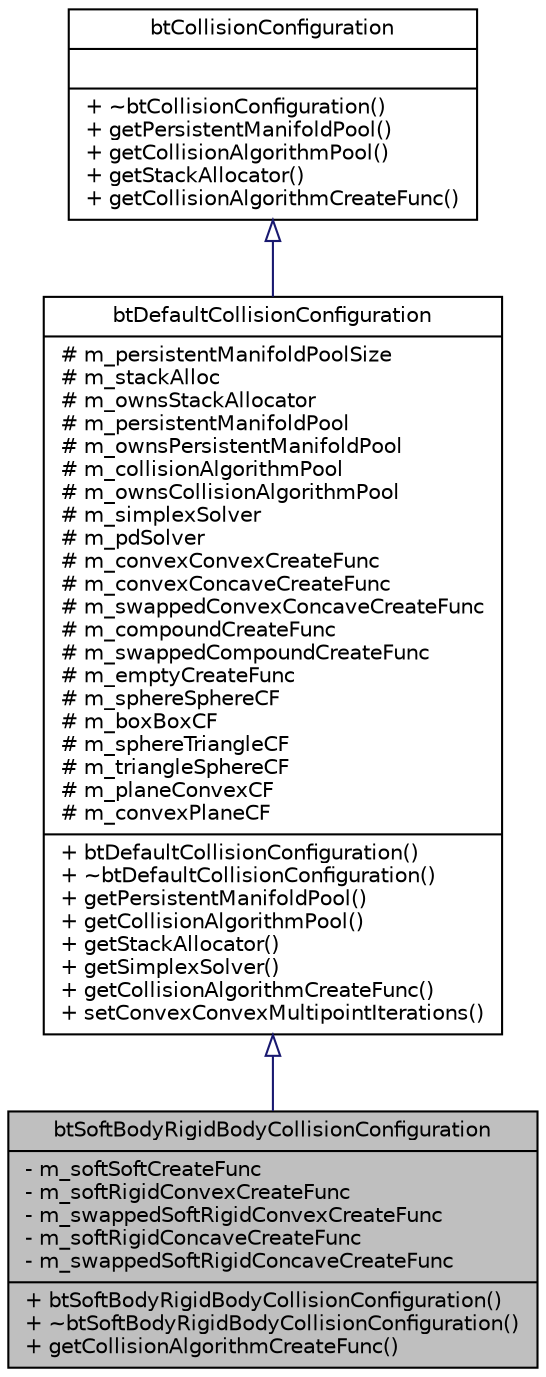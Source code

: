 digraph G
{
  edge [fontname="Helvetica",fontsize="10",labelfontname="Helvetica",labelfontsize="10"];
  node [fontname="Helvetica",fontsize="10",shape=record];
  Node1 [label="{btSoftBodyRigidBodyCollisionConfiguration\n|- m_softSoftCreateFunc\l- m_softRigidConvexCreateFunc\l- m_swappedSoftRigidConvexCreateFunc\l- m_softRigidConcaveCreateFunc\l- m_swappedSoftRigidConcaveCreateFunc\l|+ btSoftBodyRigidBodyCollisionConfiguration()\l+ ~btSoftBodyRigidBodyCollisionConfiguration()\l+ getCollisionAlgorithmCreateFunc()\l}",height=0.2,width=0.4,color="black", fillcolor="grey75", style="filled" fontcolor="black"];
  Node2 -> Node1 [dir=back,color="midnightblue",fontsize="10",style="solid",arrowtail="empty",fontname="Helvetica"];
  Node2 [label="{btDefaultCollisionConfiguration\n|# m_persistentManifoldPoolSize\l# m_stackAlloc\l# m_ownsStackAllocator\l# m_persistentManifoldPool\l# m_ownsPersistentManifoldPool\l# m_collisionAlgorithmPool\l# m_ownsCollisionAlgorithmPool\l# m_simplexSolver\l# m_pdSolver\l# m_convexConvexCreateFunc\l# m_convexConcaveCreateFunc\l# m_swappedConvexConcaveCreateFunc\l# m_compoundCreateFunc\l# m_swappedCompoundCreateFunc\l# m_emptyCreateFunc\l# m_sphereSphereCF\l# m_boxBoxCF\l# m_sphereTriangleCF\l# m_triangleSphereCF\l# m_planeConvexCF\l# m_convexPlaneCF\l|+ btDefaultCollisionConfiguration()\l+ ~btDefaultCollisionConfiguration()\l+ getPersistentManifoldPool()\l+ getCollisionAlgorithmPool()\l+ getStackAllocator()\l+ getSimplexSolver()\l+ getCollisionAlgorithmCreateFunc()\l+ setConvexConvexMultipointIterations()\l}",height=0.2,width=0.4,color="black", fillcolor="white", style="filled",URL="$d6/dc6/classbtDefaultCollisionConfiguration.html"];
  Node3 -> Node2 [dir=back,color="midnightblue",fontsize="10",style="solid",arrowtail="empty",fontname="Helvetica"];
  Node3 [label="{btCollisionConfiguration\n||+ ~btCollisionConfiguration()\l+ getPersistentManifoldPool()\l+ getCollisionAlgorithmPool()\l+ getStackAllocator()\l+ getCollisionAlgorithmCreateFunc()\l}",height=0.2,width=0.4,color="black", fillcolor="white", style="filled",URL="$dd/da5/classbtCollisionConfiguration.html"];
}

